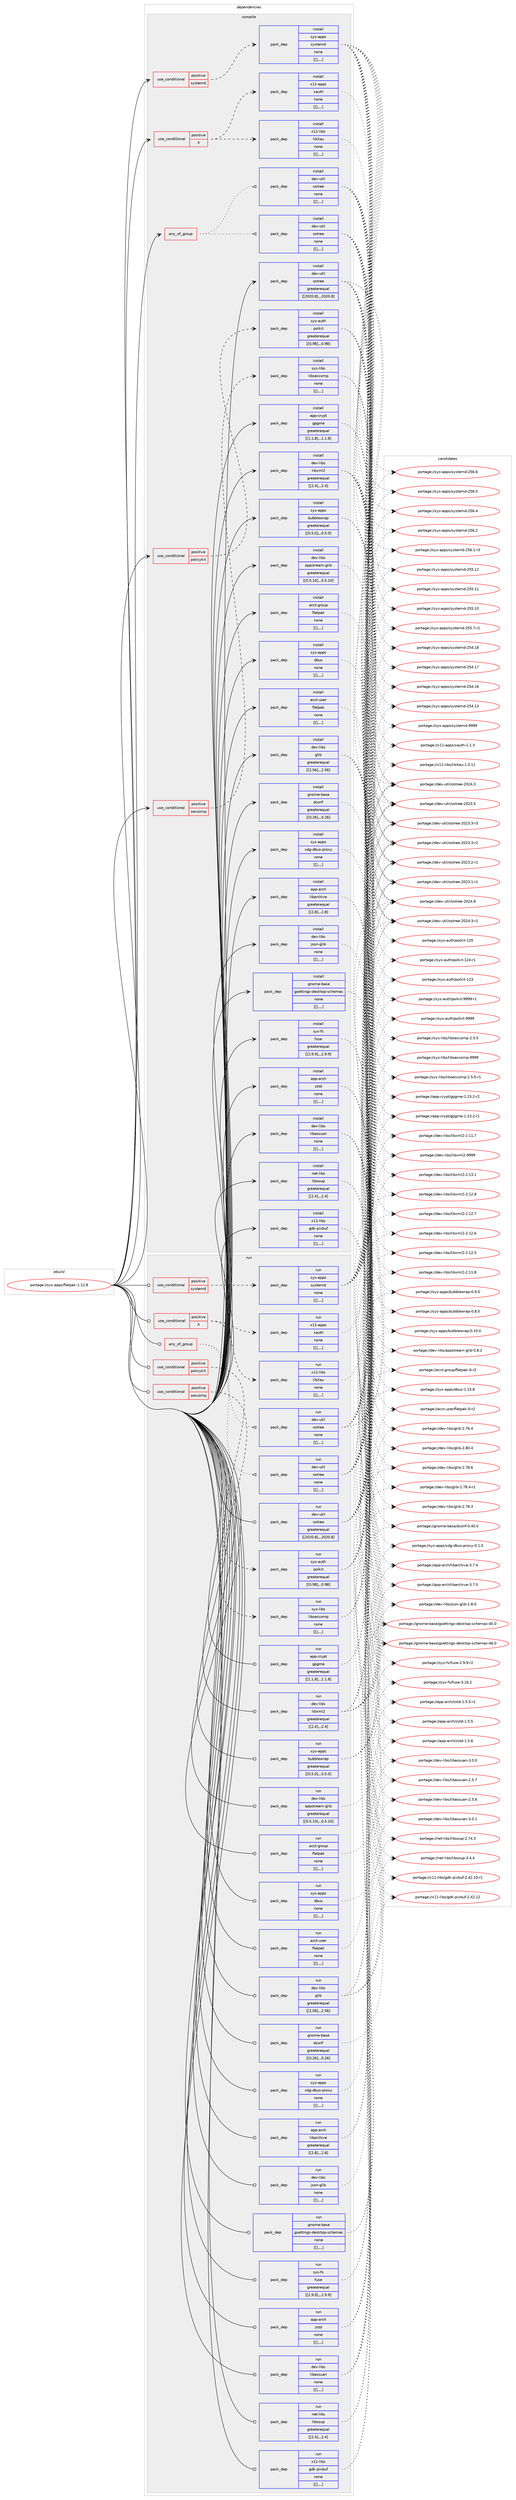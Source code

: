 digraph prolog {

# *************
# Graph options
# *************

newrank=true;
concentrate=true;
compound=true;
graph [rankdir=LR,fontname=Helvetica,fontsize=10,ranksep=1.5];#, ranksep=2.5, nodesep=0.2];
edge  [arrowhead=vee];
node  [fontname=Helvetica,fontsize=10];

# **********
# The ebuild
# **********

subgraph cluster_leftcol {
color=gray;
label=<<i>ebuild</i>>;
id [label="portage://sys-apps/flatpak-1.12.8", color=red, width=4, href="../sys-apps/flatpak-1.12.8.svg"];
}

# ****************
# The dependencies
# ****************

subgraph cluster_midcol {
color=gray;
label=<<i>dependencies</i>>;
subgraph cluster_compile {
fillcolor="#eeeeee";
style=filled;
label=<<i>compile</i>>;
subgraph any2737 {
dependency429716 [label=<<TABLE BORDER="0" CELLBORDER="1" CELLSPACING="0" CELLPADDING="4"><TR><TD CELLPADDING="10">any_of_group</TD></TR></TABLE>>, shape=none, color=red];subgraph pack312150 {
dependency429717 [label=<<TABLE BORDER="0" CELLBORDER="1" CELLSPACING="0" CELLPADDING="4" WIDTH="220"><TR><TD ROWSPAN="6" CELLPADDING="30">pack_dep</TD></TR><TR><TD WIDTH="110">install</TD></TR><TR><TD>dev-util</TD></TR><TR><TD>ostree</TD></TR><TR><TD>none</TD></TR><TR><TD>[[],,,,]</TD></TR></TABLE>>, shape=none, color=blue];
}
dependency429716:e -> dependency429717:w [weight=20,style="dotted",arrowhead="oinv"];
subgraph pack312151 {
dependency429718 [label=<<TABLE BORDER="0" CELLBORDER="1" CELLSPACING="0" CELLPADDING="4" WIDTH="220"><TR><TD ROWSPAN="6" CELLPADDING="30">pack_dep</TD></TR><TR><TD WIDTH="110">install</TD></TR><TR><TD>dev-util</TD></TR><TR><TD>ostree</TD></TR><TR><TD>none</TD></TR><TR><TD>[[],,,,]</TD></TR></TABLE>>, shape=none, color=blue];
}
dependency429716:e -> dependency429718:w [weight=20,style="dotted",arrowhead="oinv"];
}
id:e -> dependency429716:w [weight=20,style="solid",arrowhead="vee"];
subgraph cond114630 {
dependency429719 [label=<<TABLE BORDER="0" CELLBORDER="1" CELLSPACING="0" CELLPADDING="4"><TR><TD ROWSPAN="3" CELLPADDING="10">use_conditional</TD></TR><TR><TD>positive</TD></TR><TR><TD>X</TD></TR></TABLE>>, shape=none, color=red];
subgraph pack312152 {
dependency429720 [label=<<TABLE BORDER="0" CELLBORDER="1" CELLSPACING="0" CELLPADDING="4" WIDTH="220"><TR><TD ROWSPAN="6" CELLPADDING="30">pack_dep</TD></TR><TR><TD WIDTH="110">install</TD></TR><TR><TD>x11-apps</TD></TR><TR><TD>xauth</TD></TR><TR><TD>none</TD></TR><TR><TD>[[],,,,]</TD></TR></TABLE>>, shape=none, color=blue];
}
dependency429719:e -> dependency429720:w [weight=20,style="dashed",arrowhead="vee"];
subgraph pack312153 {
dependency429721 [label=<<TABLE BORDER="0" CELLBORDER="1" CELLSPACING="0" CELLPADDING="4" WIDTH="220"><TR><TD ROWSPAN="6" CELLPADDING="30">pack_dep</TD></TR><TR><TD WIDTH="110">install</TD></TR><TR><TD>x11-libs</TD></TR><TR><TD>libXau</TD></TR><TR><TD>none</TD></TR><TR><TD>[[],,,,]</TD></TR></TABLE>>, shape=none, color=blue];
}
dependency429719:e -> dependency429721:w [weight=20,style="dashed",arrowhead="vee"];
}
id:e -> dependency429719:w [weight=20,style="solid",arrowhead="vee"];
subgraph cond114631 {
dependency429722 [label=<<TABLE BORDER="0" CELLBORDER="1" CELLSPACING="0" CELLPADDING="4"><TR><TD ROWSPAN="3" CELLPADDING="10">use_conditional</TD></TR><TR><TD>positive</TD></TR><TR><TD>policykit</TD></TR></TABLE>>, shape=none, color=red];
subgraph pack312154 {
dependency429723 [label=<<TABLE BORDER="0" CELLBORDER="1" CELLSPACING="0" CELLPADDING="4" WIDTH="220"><TR><TD ROWSPAN="6" CELLPADDING="30">pack_dep</TD></TR><TR><TD WIDTH="110">install</TD></TR><TR><TD>sys-auth</TD></TR><TR><TD>polkit</TD></TR><TR><TD>greaterequal</TD></TR><TR><TD>[[0,98],,,0.98]</TD></TR></TABLE>>, shape=none, color=blue];
}
dependency429722:e -> dependency429723:w [weight=20,style="dashed",arrowhead="vee"];
}
id:e -> dependency429722:w [weight=20,style="solid",arrowhead="vee"];
subgraph cond114632 {
dependency429724 [label=<<TABLE BORDER="0" CELLBORDER="1" CELLSPACING="0" CELLPADDING="4"><TR><TD ROWSPAN="3" CELLPADDING="10">use_conditional</TD></TR><TR><TD>positive</TD></TR><TR><TD>seccomp</TD></TR></TABLE>>, shape=none, color=red];
subgraph pack312155 {
dependency429725 [label=<<TABLE BORDER="0" CELLBORDER="1" CELLSPACING="0" CELLPADDING="4" WIDTH="220"><TR><TD ROWSPAN="6" CELLPADDING="30">pack_dep</TD></TR><TR><TD WIDTH="110">install</TD></TR><TR><TD>sys-libs</TD></TR><TR><TD>libseccomp</TD></TR><TR><TD>none</TD></TR><TR><TD>[[],,,,]</TD></TR></TABLE>>, shape=none, color=blue];
}
dependency429724:e -> dependency429725:w [weight=20,style="dashed",arrowhead="vee"];
}
id:e -> dependency429724:w [weight=20,style="solid",arrowhead="vee"];
subgraph cond114633 {
dependency429726 [label=<<TABLE BORDER="0" CELLBORDER="1" CELLSPACING="0" CELLPADDING="4"><TR><TD ROWSPAN="3" CELLPADDING="10">use_conditional</TD></TR><TR><TD>positive</TD></TR><TR><TD>systemd</TD></TR></TABLE>>, shape=none, color=red];
subgraph pack312156 {
dependency429727 [label=<<TABLE BORDER="0" CELLBORDER="1" CELLSPACING="0" CELLPADDING="4" WIDTH="220"><TR><TD ROWSPAN="6" CELLPADDING="30">pack_dep</TD></TR><TR><TD WIDTH="110">install</TD></TR><TR><TD>sys-apps</TD></TR><TR><TD>systemd</TD></TR><TR><TD>none</TD></TR><TR><TD>[[],,,,]</TD></TR></TABLE>>, shape=none, color=blue];
}
dependency429726:e -> dependency429727:w [weight=20,style="dashed",arrowhead="vee"];
}
id:e -> dependency429726:w [weight=20,style="solid",arrowhead="vee"];
subgraph pack312157 {
dependency429728 [label=<<TABLE BORDER="0" CELLBORDER="1" CELLSPACING="0" CELLPADDING="4" WIDTH="220"><TR><TD ROWSPAN="6" CELLPADDING="30">pack_dep</TD></TR><TR><TD WIDTH="110">install</TD></TR><TR><TD>acct-group</TD></TR><TR><TD>flatpak</TD></TR><TR><TD>none</TD></TR><TR><TD>[[],,,,]</TD></TR></TABLE>>, shape=none, color=blue];
}
id:e -> dependency429728:w [weight=20,style="solid",arrowhead="vee"];
subgraph pack312158 {
dependency429729 [label=<<TABLE BORDER="0" CELLBORDER="1" CELLSPACING="0" CELLPADDING="4" WIDTH="220"><TR><TD ROWSPAN="6" CELLPADDING="30">pack_dep</TD></TR><TR><TD WIDTH="110">install</TD></TR><TR><TD>acct-user</TD></TR><TR><TD>flatpak</TD></TR><TR><TD>none</TD></TR><TR><TD>[[],,,,]</TD></TR></TABLE>>, shape=none, color=blue];
}
id:e -> dependency429729:w [weight=20,style="solid",arrowhead="vee"];
subgraph pack312159 {
dependency429730 [label=<<TABLE BORDER="0" CELLBORDER="1" CELLSPACING="0" CELLPADDING="4" WIDTH="220"><TR><TD ROWSPAN="6" CELLPADDING="30">pack_dep</TD></TR><TR><TD WIDTH="110">install</TD></TR><TR><TD>app-arch</TD></TR><TR><TD>libarchive</TD></TR><TR><TD>greaterequal</TD></TR><TR><TD>[[2,8],,,2.8]</TD></TR></TABLE>>, shape=none, color=blue];
}
id:e -> dependency429730:w [weight=20,style="solid",arrowhead="vee"];
subgraph pack312160 {
dependency429731 [label=<<TABLE BORDER="0" CELLBORDER="1" CELLSPACING="0" CELLPADDING="4" WIDTH="220"><TR><TD ROWSPAN="6" CELLPADDING="30">pack_dep</TD></TR><TR><TD WIDTH="110">install</TD></TR><TR><TD>app-arch</TD></TR><TR><TD>zstd</TD></TR><TR><TD>none</TD></TR><TR><TD>[[],,,,]</TD></TR></TABLE>>, shape=none, color=blue];
}
id:e -> dependency429731:w [weight=20,style="solid",arrowhead="vee"];
subgraph pack312161 {
dependency429732 [label=<<TABLE BORDER="0" CELLBORDER="1" CELLSPACING="0" CELLPADDING="4" WIDTH="220"><TR><TD ROWSPAN="6" CELLPADDING="30">pack_dep</TD></TR><TR><TD WIDTH="110">install</TD></TR><TR><TD>app-crypt</TD></TR><TR><TD>gpgme</TD></TR><TR><TD>greaterequal</TD></TR><TR><TD>[[1,1,8],,,1.1.8]</TD></TR></TABLE>>, shape=none, color=blue];
}
id:e -> dependency429732:w [weight=20,style="solid",arrowhead="vee"];
subgraph pack312162 {
dependency429733 [label=<<TABLE BORDER="0" CELLBORDER="1" CELLSPACING="0" CELLPADDING="4" WIDTH="220"><TR><TD ROWSPAN="6" CELLPADDING="30">pack_dep</TD></TR><TR><TD WIDTH="110">install</TD></TR><TR><TD>dev-libs</TD></TR><TR><TD>appstream-glib</TD></TR><TR><TD>greaterequal</TD></TR><TR><TD>[[0,5,10],,,0.5.10]</TD></TR></TABLE>>, shape=none, color=blue];
}
id:e -> dependency429733:w [weight=20,style="solid",arrowhead="vee"];
subgraph pack312163 {
dependency429734 [label=<<TABLE BORDER="0" CELLBORDER="1" CELLSPACING="0" CELLPADDING="4" WIDTH="220"><TR><TD ROWSPAN="6" CELLPADDING="30">pack_dep</TD></TR><TR><TD WIDTH="110">install</TD></TR><TR><TD>dev-libs</TD></TR><TR><TD>glib</TD></TR><TR><TD>greaterequal</TD></TR><TR><TD>[[2,56],,,2.56]</TD></TR></TABLE>>, shape=none, color=blue];
}
id:e -> dependency429734:w [weight=20,style="solid",arrowhead="vee"];
subgraph pack312164 {
dependency429735 [label=<<TABLE BORDER="0" CELLBORDER="1" CELLSPACING="0" CELLPADDING="4" WIDTH="220"><TR><TD ROWSPAN="6" CELLPADDING="30">pack_dep</TD></TR><TR><TD WIDTH="110">install</TD></TR><TR><TD>dev-libs</TD></TR><TR><TD>json-glib</TD></TR><TR><TD>none</TD></TR><TR><TD>[[],,,,]</TD></TR></TABLE>>, shape=none, color=blue];
}
id:e -> dependency429735:w [weight=20,style="solid",arrowhead="vee"];
subgraph pack312165 {
dependency429736 [label=<<TABLE BORDER="0" CELLBORDER="1" CELLSPACING="0" CELLPADDING="4" WIDTH="220"><TR><TD ROWSPAN="6" CELLPADDING="30">pack_dep</TD></TR><TR><TD WIDTH="110">install</TD></TR><TR><TD>dev-libs</TD></TR><TR><TD>libassuan</TD></TR><TR><TD>none</TD></TR><TR><TD>[[],,,,]</TD></TR></TABLE>>, shape=none, color=blue];
}
id:e -> dependency429736:w [weight=20,style="solid",arrowhead="vee"];
subgraph pack312166 {
dependency429737 [label=<<TABLE BORDER="0" CELLBORDER="1" CELLSPACING="0" CELLPADDING="4" WIDTH="220"><TR><TD ROWSPAN="6" CELLPADDING="30">pack_dep</TD></TR><TR><TD WIDTH="110">install</TD></TR><TR><TD>dev-libs</TD></TR><TR><TD>libxml2</TD></TR><TR><TD>greaterequal</TD></TR><TR><TD>[[2,4],,,2.4]</TD></TR></TABLE>>, shape=none, color=blue];
}
id:e -> dependency429737:w [weight=20,style="solid",arrowhead="vee"];
subgraph pack312167 {
dependency429738 [label=<<TABLE BORDER="0" CELLBORDER="1" CELLSPACING="0" CELLPADDING="4" WIDTH="220"><TR><TD ROWSPAN="6" CELLPADDING="30">pack_dep</TD></TR><TR><TD WIDTH="110">install</TD></TR><TR><TD>dev-util</TD></TR><TR><TD>ostree</TD></TR><TR><TD>greaterequal</TD></TR><TR><TD>[[2020,8],,,2020.8]</TD></TR></TABLE>>, shape=none, color=blue];
}
id:e -> dependency429738:w [weight=20,style="solid",arrowhead="vee"];
subgraph pack312168 {
dependency429739 [label=<<TABLE BORDER="0" CELLBORDER="1" CELLSPACING="0" CELLPADDING="4" WIDTH="220"><TR><TD ROWSPAN="6" CELLPADDING="30">pack_dep</TD></TR><TR><TD WIDTH="110">install</TD></TR><TR><TD>gnome-base</TD></TR><TR><TD>dconf</TD></TR><TR><TD>greaterequal</TD></TR><TR><TD>[[0,26],,,0.26]</TD></TR></TABLE>>, shape=none, color=blue];
}
id:e -> dependency429739:w [weight=20,style="solid",arrowhead="vee"];
subgraph pack312169 {
dependency429740 [label=<<TABLE BORDER="0" CELLBORDER="1" CELLSPACING="0" CELLPADDING="4" WIDTH="220"><TR><TD ROWSPAN="6" CELLPADDING="30">pack_dep</TD></TR><TR><TD WIDTH="110">install</TD></TR><TR><TD>gnome-base</TD></TR><TR><TD>gsettings-desktop-schemas</TD></TR><TR><TD>none</TD></TR><TR><TD>[[],,,,]</TD></TR></TABLE>>, shape=none, color=blue];
}
id:e -> dependency429740:w [weight=20,style="solid",arrowhead="vee"];
subgraph pack312170 {
dependency429741 [label=<<TABLE BORDER="0" CELLBORDER="1" CELLSPACING="0" CELLPADDING="4" WIDTH="220"><TR><TD ROWSPAN="6" CELLPADDING="30">pack_dep</TD></TR><TR><TD WIDTH="110">install</TD></TR><TR><TD>net-libs</TD></TR><TR><TD>libsoup</TD></TR><TR><TD>greaterequal</TD></TR><TR><TD>[[2,4],,,2.4]</TD></TR></TABLE>>, shape=none, color=blue];
}
id:e -> dependency429741:w [weight=20,style="solid",arrowhead="vee"];
subgraph pack312171 {
dependency429742 [label=<<TABLE BORDER="0" CELLBORDER="1" CELLSPACING="0" CELLPADDING="4" WIDTH="220"><TR><TD ROWSPAN="6" CELLPADDING="30">pack_dep</TD></TR><TR><TD WIDTH="110">install</TD></TR><TR><TD>sys-apps</TD></TR><TR><TD>bubblewrap</TD></TR><TR><TD>greaterequal</TD></TR><TR><TD>[[0,5,0],,,0.5.0]</TD></TR></TABLE>>, shape=none, color=blue];
}
id:e -> dependency429742:w [weight=20,style="solid",arrowhead="vee"];
subgraph pack312172 {
dependency429743 [label=<<TABLE BORDER="0" CELLBORDER="1" CELLSPACING="0" CELLPADDING="4" WIDTH="220"><TR><TD ROWSPAN="6" CELLPADDING="30">pack_dep</TD></TR><TR><TD WIDTH="110">install</TD></TR><TR><TD>sys-apps</TD></TR><TR><TD>dbus</TD></TR><TR><TD>none</TD></TR><TR><TD>[[],,,,]</TD></TR></TABLE>>, shape=none, color=blue];
}
id:e -> dependency429743:w [weight=20,style="solid",arrowhead="vee"];
subgraph pack312173 {
dependency429744 [label=<<TABLE BORDER="0" CELLBORDER="1" CELLSPACING="0" CELLPADDING="4" WIDTH="220"><TR><TD ROWSPAN="6" CELLPADDING="30">pack_dep</TD></TR><TR><TD WIDTH="110">install</TD></TR><TR><TD>sys-apps</TD></TR><TR><TD>xdg-dbus-proxy</TD></TR><TR><TD>none</TD></TR><TR><TD>[[],,,,]</TD></TR></TABLE>>, shape=none, color=blue];
}
id:e -> dependency429744:w [weight=20,style="solid",arrowhead="vee"];
subgraph pack312174 {
dependency429745 [label=<<TABLE BORDER="0" CELLBORDER="1" CELLSPACING="0" CELLPADDING="4" WIDTH="220"><TR><TD ROWSPAN="6" CELLPADDING="30">pack_dep</TD></TR><TR><TD WIDTH="110">install</TD></TR><TR><TD>sys-fs</TD></TR><TR><TD>fuse</TD></TR><TR><TD>greaterequal</TD></TR><TR><TD>[[2,9,9],,,2.9.9]</TD></TR></TABLE>>, shape=none, color=blue];
}
id:e -> dependency429745:w [weight=20,style="solid",arrowhead="vee"];
subgraph pack312175 {
dependency429746 [label=<<TABLE BORDER="0" CELLBORDER="1" CELLSPACING="0" CELLPADDING="4" WIDTH="220"><TR><TD ROWSPAN="6" CELLPADDING="30">pack_dep</TD></TR><TR><TD WIDTH="110">install</TD></TR><TR><TD>x11-libs</TD></TR><TR><TD>gdk-pixbuf</TD></TR><TR><TD>none</TD></TR><TR><TD>[[],,,,]</TD></TR></TABLE>>, shape=none, color=blue];
}
id:e -> dependency429746:w [weight=20,style="solid",arrowhead="vee"];
}
subgraph cluster_compileandrun {
fillcolor="#eeeeee";
style=filled;
label=<<i>compile and run</i>>;
}
subgraph cluster_run {
fillcolor="#eeeeee";
style=filled;
label=<<i>run</i>>;
subgraph any2738 {
dependency429747 [label=<<TABLE BORDER="0" CELLBORDER="1" CELLSPACING="0" CELLPADDING="4"><TR><TD CELLPADDING="10">any_of_group</TD></TR></TABLE>>, shape=none, color=red];subgraph pack312176 {
dependency429748 [label=<<TABLE BORDER="0" CELLBORDER="1" CELLSPACING="0" CELLPADDING="4" WIDTH="220"><TR><TD ROWSPAN="6" CELLPADDING="30">pack_dep</TD></TR><TR><TD WIDTH="110">run</TD></TR><TR><TD>dev-util</TD></TR><TR><TD>ostree</TD></TR><TR><TD>none</TD></TR><TR><TD>[[],,,,]</TD></TR></TABLE>>, shape=none, color=blue];
}
dependency429747:e -> dependency429748:w [weight=20,style="dotted",arrowhead="oinv"];
subgraph pack312177 {
dependency429749 [label=<<TABLE BORDER="0" CELLBORDER="1" CELLSPACING="0" CELLPADDING="4" WIDTH="220"><TR><TD ROWSPAN="6" CELLPADDING="30">pack_dep</TD></TR><TR><TD WIDTH="110">run</TD></TR><TR><TD>dev-util</TD></TR><TR><TD>ostree</TD></TR><TR><TD>none</TD></TR><TR><TD>[[],,,,]</TD></TR></TABLE>>, shape=none, color=blue];
}
dependency429747:e -> dependency429749:w [weight=20,style="dotted",arrowhead="oinv"];
}
id:e -> dependency429747:w [weight=20,style="solid",arrowhead="odot"];
subgraph cond114634 {
dependency429750 [label=<<TABLE BORDER="0" CELLBORDER="1" CELLSPACING="0" CELLPADDING="4"><TR><TD ROWSPAN="3" CELLPADDING="10">use_conditional</TD></TR><TR><TD>positive</TD></TR><TR><TD>X</TD></TR></TABLE>>, shape=none, color=red];
subgraph pack312178 {
dependency429751 [label=<<TABLE BORDER="0" CELLBORDER="1" CELLSPACING="0" CELLPADDING="4" WIDTH="220"><TR><TD ROWSPAN="6" CELLPADDING="30">pack_dep</TD></TR><TR><TD WIDTH="110">run</TD></TR><TR><TD>x11-apps</TD></TR><TR><TD>xauth</TD></TR><TR><TD>none</TD></TR><TR><TD>[[],,,,]</TD></TR></TABLE>>, shape=none, color=blue];
}
dependency429750:e -> dependency429751:w [weight=20,style="dashed",arrowhead="vee"];
subgraph pack312179 {
dependency429752 [label=<<TABLE BORDER="0" CELLBORDER="1" CELLSPACING="0" CELLPADDING="4" WIDTH="220"><TR><TD ROWSPAN="6" CELLPADDING="30">pack_dep</TD></TR><TR><TD WIDTH="110">run</TD></TR><TR><TD>x11-libs</TD></TR><TR><TD>libXau</TD></TR><TR><TD>none</TD></TR><TR><TD>[[],,,,]</TD></TR></TABLE>>, shape=none, color=blue];
}
dependency429750:e -> dependency429752:w [weight=20,style="dashed",arrowhead="vee"];
}
id:e -> dependency429750:w [weight=20,style="solid",arrowhead="odot"];
subgraph cond114635 {
dependency429753 [label=<<TABLE BORDER="0" CELLBORDER="1" CELLSPACING="0" CELLPADDING="4"><TR><TD ROWSPAN="3" CELLPADDING="10">use_conditional</TD></TR><TR><TD>positive</TD></TR><TR><TD>policykit</TD></TR></TABLE>>, shape=none, color=red];
subgraph pack312180 {
dependency429754 [label=<<TABLE BORDER="0" CELLBORDER="1" CELLSPACING="0" CELLPADDING="4" WIDTH="220"><TR><TD ROWSPAN="6" CELLPADDING="30">pack_dep</TD></TR><TR><TD WIDTH="110">run</TD></TR><TR><TD>sys-auth</TD></TR><TR><TD>polkit</TD></TR><TR><TD>greaterequal</TD></TR><TR><TD>[[0,98],,,0.98]</TD></TR></TABLE>>, shape=none, color=blue];
}
dependency429753:e -> dependency429754:w [weight=20,style="dashed",arrowhead="vee"];
}
id:e -> dependency429753:w [weight=20,style="solid",arrowhead="odot"];
subgraph cond114636 {
dependency429755 [label=<<TABLE BORDER="0" CELLBORDER="1" CELLSPACING="0" CELLPADDING="4"><TR><TD ROWSPAN="3" CELLPADDING="10">use_conditional</TD></TR><TR><TD>positive</TD></TR><TR><TD>seccomp</TD></TR></TABLE>>, shape=none, color=red];
subgraph pack312181 {
dependency429756 [label=<<TABLE BORDER="0" CELLBORDER="1" CELLSPACING="0" CELLPADDING="4" WIDTH="220"><TR><TD ROWSPAN="6" CELLPADDING="30">pack_dep</TD></TR><TR><TD WIDTH="110">run</TD></TR><TR><TD>sys-libs</TD></TR><TR><TD>libseccomp</TD></TR><TR><TD>none</TD></TR><TR><TD>[[],,,,]</TD></TR></TABLE>>, shape=none, color=blue];
}
dependency429755:e -> dependency429756:w [weight=20,style="dashed",arrowhead="vee"];
}
id:e -> dependency429755:w [weight=20,style="solid",arrowhead="odot"];
subgraph cond114637 {
dependency429757 [label=<<TABLE BORDER="0" CELLBORDER="1" CELLSPACING="0" CELLPADDING="4"><TR><TD ROWSPAN="3" CELLPADDING="10">use_conditional</TD></TR><TR><TD>positive</TD></TR><TR><TD>systemd</TD></TR></TABLE>>, shape=none, color=red];
subgraph pack312182 {
dependency429758 [label=<<TABLE BORDER="0" CELLBORDER="1" CELLSPACING="0" CELLPADDING="4" WIDTH="220"><TR><TD ROWSPAN="6" CELLPADDING="30">pack_dep</TD></TR><TR><TD WIDTH="110">run</TD></TR><TR><TD>sys-apps</TD></TR><TR><TD>systemd</TD></TR><TR><TD>none</TD></TR><TR><TD>[[],,,,]</TD></TR></TABLE>>, shape=none, color=blue];
}
dependency429757:e -> dependency429758:w [weight=20,style="dashed",arrowhead="vee"];
}
id:e -> dependency429757:w [weight=20,style="solid",arrowhead="odot"];
subgraph pack312183 {
dependency429759 [label=<<TABLE BORDER="0" CELLBORDER="1" CELLSPACING="0" CELLPADDING="4" WIDTH="220"><TR><TD ROWSPAN="6" CELLPADDING="30">pack_dep</TD></TR><TR><TD WIDTH="110">run</TD></TR><TR><TD>acct-group</TD></TR><TR><TD>flatpak</TD></TR><TR><TD>none</TD></TR><TR><TD>[[],,,,]</TD></TR></TABLE>>, shape=none, color=blue];
}
id:e -> dependency429759:w [weight=20,style="solid",arrowhead="odot"];
subgraph pack312184 {
dependency429760 [label=<<TABLE BORDER="0" CELLBORDER="1" CELLSPACING="0" CELLPADDING="4" WIDTH="220"><TR><TD ROWSPAN="6" CELLPADDING="30">pack_dep</TD></TR><TR><TD WIDTH="110">run</TD></TR><TR><TD>acct-user</TD></TR><TR><TD>flatpak</TD></TR><TR><TD>none</TD></TR><TR><TD>[[],,,,]</TD></TR></TABLE>>, shape=none, color=blue];
}
id:e -> dependency429760:w [weight=20,style="solid",arrowhead="odot"];
subgraph pack312185 {
dependency429761 [label=<<TABLE BORDER="0" CELLBORDER="1" CELLSPACING="0" CELLPADDING="4" WIDTH="220"><TR><TD ROWSPAN="6" CELLPADDING="30">pack_dep</TD></TR><TR><TD WIDTH="110">run</TD></TR><TR><TD>app-arch</TD></TR><TR><TD>libarchive</TD></TR><TR><TD>greaterequal</TD></TR><TR><TD>[[2,8],,,2.8]</TD></TR></TABLE>>, shape=none, color=blue];
}
id:e -> dependency429761:w [weight=20,style="solid",arrowhead="odot"];
subgraph pack312186 {
dependency429762 [label=<<TABLE BORDER="0" CELLBORDER="1" CELLSPACING="0" CELLPADDING="4" WIDTH="220"><TR><TD ROWSPAN="6" CELLPADDING="30">pack_dep</TD></TR><TR><TD WIDTH="110">run</TD></TR><TR><TD>app-arch</TD></TR><TR><TD>zstd</TD></TR><TR><TD>none</TD></TR><TR><TD>[[],,,,]</TD></TR></TABLE>>, shape=none, color=blue];
}
id:e -> dependency429762:w [weight=20,style="solid",arrowhead="odot"];
subgraph pack312187 {
dependency429763 [label=<<TABLE BORDER="0" CELLBORDER="1" CELLSPACING="0" CELLPADDING="4" WIDTH="220"><TR><TD ROWSPAN="6" CELLPADDING="30">pack_dep</TD></TR><TR><TD WIDTH="110">run</TD></TR><TR><TD>app-crypt</TD></TR><TR><TD>gpgme</TD></TR><TR><TD>greaterequal</TD></TR><TR><TD>[[1,1,8],,,1.1.8]</TD></TR></TABLE>>, shape=none, color=blue];
}
id:e -> dependency429763:w [weight=20,style="solid",arrowhead="odot"];
subgraph pack312188 {
dependency429764 [label=<<TABLE BORDER="0" CELLBORDER="1" CELLSPACING="0" CELLPADDING="4" WIDTH="220"><TR><TD ROWSPAN="6" CELLPADDING="30">pack_dep</TD></TR><TR><TD WIDTH="110">run</TD></TR><TR><TD>dev-libs</TD></TR><TR><TD>appstream-glib</TD></TR><TR><TD>greaterequal</TD></TR><TR><TD>[[0,5,10],,,0.5.10]</TD></TR></TABLE>>, shape=none, color=blue];
}
id:e -> dependency429764:w [weight=20,style="solid",arrowhead="odot"];
subgraph pack312189 {
dependency429765 [label=<<TABLE BORDER="0" CELLBORDER="1" CELLSPACING="0" CELLPADDING="4" WIDTH="220"><TR><TD ROWSPAN="6" CELLPADDING="30">pack_dep</TD></TR><TR><TD WIDTH="110">run</TD></TR><TR><TD>dev-libs</TD></TR><TR><TD>glib</TD></TR><TR><TD>greaterequal</TD></TR><TR><TD>[[2,56],,,2.56]</TD></TR></TABLE>>, shape=none, color=blue];
}
id:e -> dependency429765:w [weight=20,style="solid",arrowhead="odot"];
subgraph pack312190 {
dependency429766 [label=<<TABLE BORDER="0" CELLBORDER="1" CELLSPACING="0" CELLPADDING="4" WIDTH="220"><TR><TD ROWSPAN="6" CELLPADDING="30">pack_dep</TD></TR><TR><TD WIDTH="110">run</TD></TR><TR><TD>dev-libs</TD></TR><TR><TD>json-glib</TD></TR><TR><TD>none</TD></TR><TR><TD>[[],,,,]</TD></TR></TABLE>>, shape=none, color=blue];
}
id:e -> dependency429766:w [weight=20,style="solid",arrowhead="odot"];
subgraph pack312191 {
dependency429767 [label=<<TABLE BORDER="0" CELLBORDER="1" CELLSPACING="0" CELLPADDING="4" WIDTH="220"><TR><TD ROWSPAN="6" CELLPADDING="30">pack_dep</TD></TR><TR><TD WIDTH="110">run</TD></TR><TR><TD>dev-libs</TD></TR><TR><TD>libassuan</TD></TR><TR><TD>none</TD></TR><TR><TD>[[],,,,]</TD></TR></TABLE>>, shape=none, color=blue];
}
id:e -> dependency429767:w [weight=20,style="solid",arrowhead="odot"];
subgraph pack312192 {
dependency429768 [label=<<TABLE BORDER="0" CELLBORDER="1" CELLSPACING="0" CELLPADDING="4" WIDTH="220"><TR><TD ROWSPAN="6" CELLPADDING="30">pack_dep</TD></TR><TR><TD WIDTH="110">run</TD></TR><TR><TD>dev-libs</TD></TR><TR><TD>libxml2</TD></TR><TR><TD>greaterequal</TD></TR><TR><TD>[[2,4],,,2.4]</TD></TR></TABLE>>, shape=none, color=blue];
}
id:e -> dependency429768:w [weight=20,style="solid",arrowhead="odot"];
subgraph pack312193 {
dependency429769 [label=<<TABLE BORDER="0" CELLBORDER="1" CELLSPACING="0" CELLPADDING="4" WIDTH="220"><TR><TD ROWSPAN="6" CELLPADDING="30">pack_dep</TD></TR><TR><TD WIDTH="110">run</TD></TR><TR><TD>dev-util</TD></TR><TR><TD>ostree</TD></TR><TR><TD>greaterequal</TD></TR><TR><TD>[[2020,8],,,2020.8]</TD></TR></TABLE>>, shape=none, color=blue];
}
id:e -> dependency429769:w [weight=20,style="solid",arrowhead="odot"];
subgraph pack312194 {
dependency429770 [label=<<TABLE BORDER="0" CELLBORDER="1" CELLSPACING="0" CELLPADDING="4" WIDTH="220"><TR><TD ROWSPAN="6" CELLPADDING="30">pack_dep</TD></TR><TR><TD WIDTH="110">run</TD></TR><TR><TD>gnome-base</TD></TR><TR><TD>dconf</TD></TR><TR><TD>greaterequal</TD></TR><TR><TD>[[0,26],,,0.26]</TD></TR></TABLE>>, shape=none, color=blue];
}
id:e -> dependency429770:w [weight=20,style="solid",arrowhead="odot"];
subgraph pack312195 {
dependency429771 [label=<<TABLE BORDER="0" CELLBORDER="1" CELLSPACING="0" CELLPADDING="4" WIDTH="220"><TR><TD ROWSPAN="6" CELLPADDING="30">pack_dep</TD></TR><TR><TD WIDTH="110">run</TD></TR><TR><TD>gnome-base</TD></TR><TR><TD>gsettings-desktop-schemas</TD></TR><TR><TD>none</TD></TR><TR><TD>[[],,,,]</TD></TR></TABLE>>, shape=none, color=blue];
}
id:e -> dependency429771:w [weight=20,style="solid",arrowhead="odot"];
subgraph pack312196 {
dependency429772 [label=<<TABLE BORDER="0" CELLBORDER="1" CELLSPACING="0" CELLPADDING="4" WIDTH="220"><TR><TD ROWSPAN="6" CELLPADDING="30">pack_dep</TD></TR><TR><TD WIDTH="110">run</TD></TR><TR><TD>net-libs</TD></TR><TR><TD>libsoup</TD></TR><TR><TD>greaterequal</TD></TR><TR><TD>[[2,4],,,2.4]</TD></TR></TABLE>>, shape=none, color=blue];
}
id:e -> dependency429772:w [weight=20,style="solid",arrowhead="odot"];
subgraph pack312197 {
dependency429773 [label=<<TABLE BORDER="0" CELLBORDER="1" CELLSPACING="0" CELLPADDING="4" WIDTH="220"><TR><TD ROWSPAN="6" CELLPADDING="30">pack_dep</TD></TR><TR><TD WIDTH="110">run</TD></TR><TR><TD>sys-apps</TD></TR><TR><TD>bubblewrap</TD></TR><TR><TD>greaterequal</TD></TR><TR><TD>[[0,5,0],,,0.5.0]</TD></TR></TABLE>>, shape=none, color=blue];
}
id:e -> dependency429773:w [weight=20,style="solid",arrowhead="odot"];
subgraph pack312198 {
dependency429774 [label=<<TABLE BORDER="0" CELLBORDER="1" CELLSPACING="0" CELLPADDING="4" WIDTH="220"><TR><TD ROWSPAN="6" CELLPADDING="30">pack_dep</TD></TR><TR><TD WIDTH="110">run</TD></TR><TR><TD>sys-apps</TD></TR><TR><TD>dbus</TD></TR><TR><TD>none</TD></TR><TR><TD>[[],,,,]</TD></TR></TABLE>>, shape=none, color=blue];
}
id:e -> dependency429774:w [weight=20,style="solid",arrowhead="odot"];
subgraph pack312199 {
dependency429775 [label=<<TABLE BORDER="0" CELLBORDER="1" CELLSPACING="0" CELLPADDING="4" WIDTH="220"><TR><TD ROWSPAN="6" CELLPADDING="30">pack_dep</TD></TR><TR><TD WIDTH="110">run</TD></TR><TR><TD>sys-apps</TD></TR><TR><TD>xdg-dbus-proxy</TD></TR><TR><TD>none</TD></TR><TR><TD>[[],,,,]</TD></TR></TABLE>>, shape=none, color=blue];
}
id:e -> dependency429775:w [weight=20,style="solid",arrowhead="odot"];
subgraph pack312200 {
dependency429776 [label=<<TABLE BORDER="0" CELLBORDER="1" CELLSPACING="0" CELLPADDING="4" WIDTH="220"><TR><TD ROWSPAN="6" CELLPADDING="30">pack_dep</TD></TR><TR><TD WIDTH="110">run</TD></TR><TR><TD>sys-fs</TD></TR><TR><TD>fuse</TD></TR><TR><TD>greaterequal</TD></TR><TR><TD>[[2,9,9],,,2.9.9]</TD></TR></TABLE>>, shape=none, color=blue];
}
id:e -> dependency429776:w [weight=20,style="solid",arrowhead="odot"];
subgraph pack312201 {
dependency429777 [label=<<TABLE BORDER="0" CELLBORDER="1" CELLSPACING="0" CELLPADDING="4" WIDTH="220"><TR><TD ROWSPAN="6" CELLPADDING="30">pack_dep</TD></TR><TR><TD WIDTH="110">run</TD></TR><TR><TD>x11-libs</TD></TR><TR><TD>gdk-pixbuf</TD></TR><TR><TD>none</TD></TR><TR><TD>[[],,,,]</TD></TR></TABLE>>, shape=none, color=blue];
}
id:e -> dependency429777:w [weight=20,style="solid",arrowhead="odot"];
}
}

# **************
# The candidates
# **************

subgraph cluster_choices {
rank=same;
color=gray;
label=<<i>candidates</i>>;

subgraph choice312150 {
color=black;
nodesep=1;
choice100101118451171161051084711111511611410110145504850524656 [label="portage://dev-util/ostree-2024.8", color=red, width=4,href="../dev-util/ostree-2024.8.svg"];
choice1001011184511711610510847111115116114101101455048505246514511449 [label="portage://dev-util/ostree-2024.3-r1", color=red, width=4,href="../dev-util/ostree-2024.3-r1.svg"];
choice100101118451171161051084711111511611410110145504850524651 [label="portage://dev-util/ostree-2024.3", color=red, width=4,href="../dev-util/ostree-2024.3.svg"];
choice100101118451171161051084711111511611410110145504850514653 [label="portage://dev-util/ostree-2023.5", color=red, width=4,href="../dev-util/ostree-2023.5.svg"];
choice1001011184511711610510847111115116114101101455048505146514511451 [label="portage://dev-util/ostree-2023.3-r3", color=red, width=4,href="../dev-util/ostree-2023.3-r3.svg"];
choice1001011184511711610510847111115116114101101455048505146514511450 [label="portage://dev-util/ostree-2023.3-r2", color=red, width=4,href="../dev-util/ostree-2023.3-r2.svg"];
choice1001011184511711610510847111115116114101101455048505146504511449 [label="portage://dev-util/ostree-2023.2-r1", color=red, width=4,href="../dev-util/ostree-2023.2-r1.svg"];
choice1001011184511711610510847111115116114101101455048505146494511449 [label="portage://dev-util/ostree-2023.1-r1", color=red, width=4,href="../dev-util/ostree-2023.1-r1.svg"];
dependency429717:e -> choice100101118451171161051084711111511611410110145504850524656:w [style=dotted,weight="100"];
dependency429717:e -> choice1001011184511711610510847111115116114101101455048505246514511449:w [style=dotted,weight="100"];
dependency429717:e -> choice100101118451171161051084711111511611410110145504850524651:w [style=dotted,weight="100"];
dependency429717:e -> choice100101118451171161051084711111511611410110145504850514653:w [style=dotted,weight="100"];
dependency429717:e -> choice1001011184511711610510847111115116114101101455048505146514511451:w [style=dotted,weight="100"];
dependency429717:e -> choice1001011184511711610510847111115116114101101455048505146514511450:w [style=dotted,weight="100"];
dependency429717:e -> choice1001011184511711610510847111115116114101101455048505146504511449:w [style=dotted,weight="100"];
dependency429717:e -> choice1001011184511711610510847111115116114101101455048505146494511449:w [style=dotted,weight="100"];
}
subgraph choice312151 {
color=black;
nodesep=1;
choice100101118451171161051084711111511611410110145504850524656 [label="portage://dev-util/ostree-2024.8", color=red, width=4,href="../dev-util/ostree-2024.8.svg"];
choice1001011184511711610510847111115116114101101455048505246514511449 [label="portage://dev-util/ostree-2024.3-r1", color=red, width=4,href="../dev-util/ostree-2024.3-r1.svg"];
choice100101118451171161051084711111511611410110145504850524651 [label="portage://dev-util/ostree-2024.3", color=red, width=4,href="../dev-util/ostree-2024.3.svg"];
choice100101118451171161051084711111511611410110145504850514653 [label="portage://dev-util/ostree-2023.5", color=red, width=4,href="../dev-util/ostree-2023.5.svg"];
choice1001011184511711610510847111115116114101101455048505146514511451 [label="portage://dev-util/ostree-2023.3-r3", color=red, width=4,href="../dev-util/ostree-2023.3-r3.svg"];
choice1001011184511711610510847111115116114101101455048505146514511450 [label="portage://dev-util/ostree-2023.3-r2", color=red, width=4,href="../dev-util/ostree-2023.3-r2.svg"];
choice1001011184511711610510847111115116114101101455048505146504511449 [label="portage://dev-util/ostree-2023.2-r1", color=red, width=4,href="../dev-util/ostree-2023.2-r1.svg"];
choice1001011184511711610510847111115116114101101455048505146494511449 [label="portage://dev-util/ostree-2023.1-r1", color=red, width=4,href="../dev-util/ostree-2023.1-r1.svg"];
dependency429718:e -> choice100101118451171161051084711111511611410110145504850524656:w [style=dotted,weight="100"];
dependency429718:e -> choice1001011184511711610510847111115116114101101455048505246514511449:w [style=dotted,weight="100"];
dependency429718:e -> choice100101118451171161051084711111511611410110145504850524651:w [style=dotted,weight="100"];
dependency429718:e -> choice100101118451171161051084711111511611410110145504850514653:w [style=dotted,weight="100"];
dependency429718:e -> choice1001011184511711610510847111115116114101101455048505146514511451:w [style=dotted,weight="100"];
dependency429718:e -> choice1001011184511711610510847111115116114101101455048505146514511450:w [style=dotted,weight="100"];
dependency429718:e -> choice1001011184511711610510847111115116114101101455048505146504511449:w [style=dotted,weight="100"];
dependency429718:e -> choice1001011184511711610510847111115116114101101455048505146494511449:w [style=dotted,weight="100"];
}
subgraph choice312152 {
color=black;
nodesep=1;
choice120494945971121121154712097117116104454946494651 [label="portage://x11-apps/xauth-1.1.3", color=red, width=4,href="../x11-apps/xauth-1.1.3.svg"];
dependency429720:e -> choice120494945971121121154712097117116104454946494651:w [style=dotted,weight="100"];
}
subgraph choice312153 {
color=black;
nodesep=1;
choice120494945108105981154710810598889711745494648464949 [label="portage://x11-libs/libXau-1.0.11", color=red, width=4,href="../x11-libs/libXau-1.0.11.svg"];
dependency429721:e -> choice120494945108105981154710810598889711745494648464949:w [style=dotted,weight="100"];
}
subgraph choice312154 {
color=black;
nodesep=1;
choice11512111545971171161044711211110810710511645575757574511449 [label="portage://sys-auth/polkit-9999-r1", color=red, width=4,href="../sys-auth/polkit-9999-r1.svg"];
choice1151211154597117116104471121111081071051164557575757 [label="portage://sys-auth/polkit-9999", color=red, width=4,href="../sys-auth/polkit-9999.svg"];
choice11512111545971171161044711211110810710511645495053 [label="portage://sys-auth/polkit-125", color=red, width=4,href="../sys-auth/polkit-125.svg"];
choice115121115459711711610447112111108107105116454950524511449 [label="portage://sys-auth/polkit-124-r1", color=red, width=4,href="../sys-auth/polkit-124-r1.svg"];
choice11512111545971171161044711211110810710511645495051 [label="portage://sys-auth/polkit-123", color=red, width=4,href="../sys-auth/polkit-123.svg"];
dependency429723:e -> choice11512111545971171161044711211110810710511645575757574511449:w [style=dotted,weight="100"];
dependency429723:e -> choice1151211154597117116104471121111081071051164557575757:w [style=dotted,weight="100"];
dependency429723:e -> choice11512111545971171161044711211110810710511645495053:w [style=dotted,weight="100"];
dependency429723:e -> choice115121115459711711610447112111108107105116454950524511449:w [style=dotted,weight="100"];
dependency429723:e -> choice11512111545971171161044711211110810710511645495051:w [style=dotted,weight="100"];
}
subgraph choice312155 {
color=black;
nodesep=1;
choice1151211154510810598115471081059811510199991111091124557575757 [label="portage://sys-libs/libseccomp-9999", color=red, width=4,href="../sys-libs/libseccomp-9999.svg"];
choice1151211154510810598115471081059811510199991111091124550465346534511449 [label="portage://sys-libs/libseccomp-2.5.5-r1", color=red, width=4,href="../sys-libs/libseccomp-2.5.5-r1.svg"];
choice115121115451081059811547108105981151019999111109112455046534653 [label="portage://sys-libs/libseccomp-2.5.5", color=red, width=4,href="../sys-libs/libseccomp-2.5.5.svg"];
dependency429725:e -> choice1151211154510810598115471081059811510199991111091124557575757:w [style=dotted,weight="100"];
dependency429725:e -> choice1151211154510810598115471081059811510199991111091124550465346534511449:w [style=dotted,weight="100"];
dependency429725:e -> choice115121115451081059811547108105981151019999111109112455046534653:w [style=dotted,weight="100"];
}
subgraph choice312156 {
color=black;
nodesep=1;
choice1151211154597112112115471151211151161011091004557575757 [label="portage://sys-apps/systemd-9999", color=red, width=4,href="../sys-apps/systemd-9999.svg"];
choice115121115459711211211547115121115116101109100455053544654 [label="portage://sys-apps/systemd-256.6", color=red, width=4,href="../sys-apps/systemd-256.6.svg"];
choice115121115459711211211547115121115116101109100455053544653 [label="portage://sys-apps/systemd-256.5", color=red, width=4,href="../sys-apps/systemd-256.5.svg"];
choice115121115459711211211547115121115116101109100455053544652 [label="portage://sys-apps/systemd-256.4", color=red, width=4,href="../sys-apps/systemd-256.4.svg"];
choice115121115459711211211547115121115116101109100455053544650 [label="portage://sys-apps/systemd-256.2", color=red, width=4,href="../sys-apps/systemd-256.2.svg"];
choice1151211154597112112115471151211151161011091004550535446494511451 [label="portage://sys-apps/systemd-256.1-r3", color=red, width=4,href="../sys-apps/systemd-256.1-r3.svg"];
choice11512111545971121121154711512111511610110910045505353464950 [label="portage://sys-apps/systemd-255.12", color=red, width=4,href="../sys-apps/systemd-255.12.svg"];
choice11512111545971121121154711512111511610110910045505353464949 [label="portage://sys-apps/systemd-255.11", color=red, width=4,href="../sys-apps/systemd-255.11.svg"];
choice11512111545971121121154711512111511610110910045505353464948 [label="portage://sys-apps/systemd-255.10", color=red, width=4,href="../sys-apps/systemd-255.10.svg"];
choice1151211154597112112115471151211151161011091004550535346554511449 [label="portage://sys-apps/systemd-255.7-r1", color=red, width=4,href="../sys-apps/systemd-255.7-r1.svg"];
choice11512111545971121121154711512111511610110910045505352464956 [label="portage://sys-apps/systemd-254.18", color=red, width=4,href="../sys-apps/systemd-254.18.svg"];
choice11512111545971121121154711512111511610110910045505352464955 [label="portage://sys-apps/systemd-254.17", color=red, width=4,href="../sys-apps/systemd-254.17.svg"];
choice11512111545971121121154711512111511610110910045505352464954 [label="portage://sys-apps/systemd-254.16", color=red, width=4,href="../sys-apps/systemd-254.16.svg"];
choice11512111545971121121154711512111511610110910045505352464951 [label="portage://sys-apps/systemd-254.13", color=red, width=4,href="../sys-apps/systemd-254.13.svg"];
dependency429727:e -> choice1151211154597112112115471151211151161011091004557575757:w [style=dotted,weight="100"];
dependency429727:e -> choice115121115459711211211547115121115116101109100455053544654:w [style=dotted,weight="100"];
dependency429727:e -> choice115121115459711211211547115121115116101109100455053544653:w [style=dotted,weight="100"];
dependency429727:e -> choice115121115459711211211547115121115116101109100455053544652:w [style=dotted,weight="100"];
dependency429727:e -> choice115121115459711211211547115121115116101109100455053544650:w [style=dotted,weight="100"];
dependency429727:e -> choice1151211154597112112115471151211151161011091004550535446494511451:w [style=dotted,weight="100"];
dependency429727:e -> choice11512111545971121121154711512111511610110910045505353464950:w [style=dotted,weight="100"];
dependency429727:e -> choice11512111545971121121154711512111511610110910045505353464949:w [style=dotted,weight="100"];
dependency429727:e -> choice11512111545971121121154711512111511610110910045505353464948:w [style=dotted,weight="100"];
dependency429727:e -> choice1151211154597112112115471151211151161011091004550535346554511449:w [style=dotted,weight="100"];
dependency429727:e -> choice11512111545971121121154711512111511610110910045505352464956:w [style=dotted,weight="100"];
dependency429727:e -> choice11512111545971121121154711512111511610110910045505352464955:w [style=dotted,weight="100"];
dependency429727:e -> choice11512111545971121121154711512111511610110910045505352464954:w [style=dotted,weight="100"];
dependency429727:e -> choice11512111545971121121154711512111511610110910045505352464951:w [style=dotted,weight="100"];
}
subgraph choice312157 {
color=black;
nodesep=1;
choice9799991164510311411111711247102108971161129710745484511450 [label="portage://acct-group/flatpak-0-r2", color=red, width=4,href="../acct-group/flatpak-0-r2.svg"];
dependency429728:e -> choice9799991164510311411111711247102108971161129710745484511450:w [style=dotted,weight="100"];
}
subgraph choice312158 {
color=black;
nodesep=1;
choice9799991164511711510111447102108971161129710745484511450 [label="portage://acct-user/flatpak-0-r2", color=red, width=4,href="../acct-user/flatpak-0-r2.svg"];
dependency429729:e -> choice9799991164511711510111447102108971161129710745484511450:w [style=dotted,weight="100"];
}
subgraph choice312159 {
color=black;
nodesep=1;
choice9711211245971149910447108105989711499104105118101455146554653 [label="portage://app-arch/libarchive-3.7.5", color=red, width=4,href="../app-arch/libarchive-3.7.5.svg"];
choice9711211245971149910447108105989711499104105118101455146554652 [label="portage://app-arch/libarchive-3.7.4", color=red, width=4,href="../app-arch/libarchive-3.7.4.svg"];
dependency429730:e -> choice9711211245971149910447108105989711499104105118101455146554653:w [style=dotted,weight="100"];
dependency429730:e -> choice9711211245971149910447108105989711499104105118101455146554652:w [style=dotted,weight="100"];
}
subgraph choice312160 {
color=black;
nodesep=1;
choice9711211245971149910447122115116100454946534654 [label="portage://app-arch/zstd-1.5.6", color=red, width=4,href="../app-arch/zstd-1.5.6.svg"];
choice97112112459711499104471221151161004549465346534511449 [label="portage://app-arch/zstd-1.5.5-r1", color=red, width=4,href="../app-arch/zstd-1.5.5-r1.svg"];
choice9711211245971149910447122115116100454946534653 [label="portage://app-arch/zstd-1.5.5", color=red, width=4,href="../app-arch/zstd-1.5.5.svg"];
dependency429731:e -> choice9711211245971149910447122115116100454946534654:w [style=dotted,weight="100"];
dependency429731:e -> choice97112112459711499104471221151161004549465346534511449:w [style=dotted,weight="100"];
dependency429731:e -> choice9711211245971149910447122115116100454946534653:w [style=dotted,weight="100"];
}
subgraph choice312161 {
color=black;
nodesep=1;
choice97112112459911412111211647103112103109101454946505146504511450 [label="portage://app-crypt/gpgme-1.23.2-r2", color=red, width=4,href="../app-crypt/gpgme-1.23.2-r2.svg"];
choice97112112459911412111211647103112103109101454946505146504511449 [label="portage://app-crypt/gpgme-1.23.2-r1", color=red, width=4,href="../app-crypt/gpgme-1.23.2-r1.svg"];
dependency429732:e -> choice97112112459911412111211647103112103109101454946505146504511450:w [style=dotted,weight="100"];
dependency429732:e -> choice97112112459911412111211647103112103109101454946505146504511449:w [style=dotted,weight="100"];
}
subgraph choice312162 {
color=black;
nodesep=1;
choice10010111845108105981154797112112115116114101971094510310810598454846564650 [label="portage://dev-libs/appstream-glib-0.8.2", color=red, width=4,href="../dev-libs/appstream-glib-0.8.2.svg"];
dependency429733:e -> choice10010111845108105981154797112112115116114101971094510310810598454846564650:w [style=dotted,weight="100"];
}
subgraph choice312163 {
color=black;
nodesep=1;
choice1001011184510810598115471031081059845504656484652 [label="portage://dev-libs/glib-2.80.4", color=red, width=4,href="../dev-libs/glib-2.80.4.svg"];
choice1001011184510810598115471031081059845504655564654 [label="portage://dev-libs/glib-2.78.6", color=red, width=4,href="../dev-libs/glib-2.78.6.svg"];
choice10010111845108105981154710310810598455046555646524511449 [label="portage://dev-libs/glib-2.78.4-r1", color=red, width=4,href="../dev-libs/glib-2.78.4-r1.svg"];
choice1001011184510810598115471031081059845504655564651 [label="portage://dev-libs/glib-2.78.3", color=red, width=4,href="../dev-libs/glib-2.78.3.svg"];
choice1001011184510810598115471031081059845504655544652 [label="portage://dev-libs/glib-2.76.4", color=red, width=4,href="../dev-libs/glib-2.76.4.svg"];
dependency429734:e -> choice1001011184510810598115471031081059845504656484652:w [style=dotted,weight="100"];
dependency429734:e -> choice1001011184510810598115471031081059845504655564654:w [style=dotted,weight="100"];
dependency429734:e -> choice10010111845108105981154710310810598455046555646524511449:w [style=dotted,weight="100"];
dependency429734:e -> choice1001011184510810598115471031081059845504655564651:w [style=dotted,weight="100"];
dependency429734:e -> choice1001011184510810598115471031081059845504655544652:w [style=dotted,weight="100"];
}
subgraph choice312164 {
color=black;
nodesep=1;
choice1001011184510810598115471061151111104510310810598454946564648 [label="portage://dev-libs/json-glib-1.8.0", color=red, width=4,href="../dev-libs/json-glib-1.8.0.svg"];
dependency429735:e -> choice1001011184510810598115471061151111104510310810598454946564648:w [style=dotted,weight="100"];
}
subgraph choice312165 {
color=black;
nodesep=1;
choice100101118451081059811547108105989711511511797110455146484649 [label="portage://dev-libs/libassuan-3.0.1", color=red, width=4,href="../dev-libs/libassuan-3.0.1.svg"];
choice100101118451081059811547108105989711511511797110455146484648 [label="portage://dev-libs/libassuan-3.0.0", color=red, width=4,href="../dev-libs/libassuan-3.0.0.svg"];
choice100101118451081059811547108105989711511511797110455046534655 [label="portage://dev-libs/libassuan-2.5.7", color=red, width=4,href="../dev-libs/libassuan-2.5.7.svg"];
choice100101118451081059811547108105989711511511797110455046534654 [label="portage://dev-libs/libassuan-2.5.6", color=red, width=4,href="../dev-libs/libassuan-2.5.6.svg"];
dependency429736:e -> choice100101118451081059811547108105989711511511797110455146484649:w [style=dotted,weight="100"];
dependency429736:e -> choice100101118451081059811547108105989711511511797110455146484648:w [style=dotted,weight="100"];
dependency429736:e -> choice100101118451081059811547108105989711511511797110455046534655:w [style=dotted,weight="100"];
dependency429736:e -> choice100101118451081059811547108105989711511511797110455046534654:w [style=dotted,weight="100"];
}
subgraph choice312166 {
color=black;
nodesep=1;
choice10010111845108105981154710810598120109108504557575757 [label="portage://dev-libs/libxml2-9999", color=red, width=4,href="../dev-libs/libxml2-9999.svg"];
choice100101118451081059811547108105981201091085045504649514649 [label="portage://dev-libs/libxml2-2.13.1", color=red, width=4,href="../dev-libs/libxml2-2.13.1.svg"];
choice100101118451081059811547108105981201091085045504649504656 [label="portage://dev-libs/libxml2-2.12.8", color=red, width=4,href="../dev-libs/libxml2-2.12.8.svg"];
choice100101118451081059811547108105981201091085045504649504655 [label="portage://dev-libs/libxml2-2.12.7", color=red, width=4,href="../dev-libs/libxml2-2.12.7.svg"];
choice100101118451081059811547108105981201091085045504649504654 [label="portage://dev-libs/libxml2-2.12.6", color=red, width=4,href="../dev-libs/libxml2-2.12.6.svg"];
choice100101118451081059811547108105981201091085045504649504653 [label="portage://dev-libs/libxml2-2.12.5", color=red, width=4,href="../dev-libs/libxml2-2.12.5.svg"];
choice100101118451081059811547108105981201091085045504649494656 [label="portage://dev-libs/libxml2-2.11.8", color=red, width=4,href="../dev-libs/libxml2-2.11.8.svg"];
choice100101118451081059811547108105981201091085045504649494655 [label="portage://dev-libs/libxml2-2.11.7", color=red, width=4,href="../dev-libs/libxml2-2.11.7.svg"];
dependency429737:e -> choice10010111845108105981154710810598120109108504557575757:w [style=dotted,weight="100"];
dependency429737:e -> choice100101118451081059811547108105981201091085045504649514649:w [style=dotted,weight="100"];
dependency429737:e -> choice100101118451081059811547108105981201091085045504649504656:w [style=dotted,weight="100"];
dependency429737:e -> choice100101118451081059811547108105981201091085045504649504655:w [style=dotted,weight="100"];
dependency429737:e -> choice100101118451081059811547108105981201091085045504649504654:w [style=dotted,weight="100"];
dependency429737:e -> choice100101118451081059811547108105981201091085045504649504653:w [style=dotted,weight="100"];
dependency429737:e -> choice100101118451081059811547108105981201091085045504649494656:w [style=dotted,weight="100"];
dependency429737:e -> choice100101118451081059811547108105981201091085045504649494655:w [style=dotted,weight="100"];
}
subgraph choice312167 {
color=black;
nodesep=1;
choice100101118451171161051084711111511611410110145504850524656 [label="portage://dev-util/ostree-2024.8", color=red, width=4,href="../dev-util/ostree-2024.8.svg"];
choice1001011184511711610510847111115116114101101455048505246514511449 [label="portage://dev-util/ostree-2024.3-r1", color=red, width=4,href="../dev-util/ostree-2024.3-r1.svg"];
choice100101118451171161051084711111511611410110145504850524651 [label="portage://dev-util/ostree-2024.3", color=red, width=4,href="../dev-util/ostree-2024.3.svg"];
choice100101118451171161051084711111511611410110145504850514653 [label="portage://dev-util/ostree-2023.5", color=red, width=4,href="../dev-util/ostree-2023.5.svg"];
choice1001011184511711610510847111115116114101101455048505146514511451 [label="portage://dev-util/ostree-2023.3-r3", color=red, width=4,href="../dev-util/ostree-2023.3-r3.svg"];
choice1001011184511711610510847111115116114101101455048505146514511450 [label="portage://dev-util/ostree-2023.3-r2", color=red, width=4,href="../dev-util/ostree-2023.3-r2.svg"];
choice1001011184511711610510847111115116114101101455048505146504511449 [label="portage://dev-util/ostree-2023.2-r1", color=red, width=4,href="../dev-util/ostree-2023.2-r1.svg"];
choice1001011184511711610510847111115116114101101455048505146494511449 [label="portage://dev-util/ostree-2023.1-r1", color=red, width=4,href="../dev-util/ostree-2023.1-r1.svg"];
dependency429738:e -> choice100101118451171161051084711111511611410110145504850524656:w [style=dotted,weight="100"];
dependency429738:e -> choice1001011184511711610510847111115116114101101455048505246514511449:w [style=dotted,weight="100"];
dependency429738:e -> choice100101118451171161051084711111511611410110145504850524651:w [style=dotted,weight="100"];
dependency429738:e -> choice100101118451171161051084711111511611410110145504850514653:w [style=dotted,weight="100"];
dependency429738:e -> choice1001011184511711610510847111115116114101101455048505146514511451:w [style=dotted,weight="100"];
dependency429738:e -> choice1001011184511711610510847111115116114101101455048505146514511450:w [style=dotted,weight="100"];
dependency429738:e -> choice1001011184511711610510847111115116114101101455048505146504511449:w [style=dotted,weight="100"];
dependency429738:e -> choice1001011184511711610510847111115116114101101455048505146494511449:w [style=dotted,weight="100"];
}
subgraph choice312168 {
color=black;
nodesep=1;
choice103110111109101459897115101471009911111010245484652484648 [label="portage://gnome-base/dconf-0.40.0", color=red, width=4,href="../gnome-base/dconf-0.40.0.svg"];
dependency429739:e -> choice103110111109101459897115101471009911111010245484652484648:w [style=dotted,weight="100"];
}
subgraph choice312169 {
color=black;
nodesep=1;
choice10311011110910145989711510147103115101116116105110103115451001011151071161111124511599104101109971154552544648 [label="portage://gnome-base/gsettings-desktop-schemas-46.0", color=red, width=4,href="../gnome-base/gsettings-desktop-schemas-46.0.svg"];
choice10311011110910145989711510147103115101116116105110103115451001011151071161111124511599104101109971154552534648 [label="portage://gnome-base/gsettings-desktop-schemas-45.0", color=red, width=4,href="../gnome-base/gsettings-desktop-schemas-45.0.svg"];
dependency429740:e -> choice10311011110910145989711510147103115101116116105110103115451001011151071161111124511599104101109971154552544648:w [style=dotted,weight="100"];
dependency429740:e -> choice10311011110910145989711510147103115101116116105110103115451001011151071161111124511599104101109971154552534648:w [style=dotted,weight="100"];
}
subgraph choice312170 {
color=black;
nodesep=1;
choice11010111645108105981154710810598115111117112455146524652 [label="portage://net-libs/libsoup-3.4.4", color=red, width=4,href="../net-libs/libsoup-3.4.4.svg"];
choice1101011164510810598115471081059811511111711245504655524651 [label="portage://net-libs/libsoup-2.74.3", color=red, width=4,href="../net-libs/libsoup-2.74.3.svg"];
dependency429741:e -> choice11010111645108105981154710810598115111117112455146524652:w [style=dotted,weight="100"];
dependency429741:e -> choice1101011164510810598115471081059811511111711245504655524651:w [style=dotted,weight="100"];
}
subgraph choice312171 {
color=black;
nodesep=1;
choice1151211154597112112115479811798981081011191149711245484649484648 [label="portage://sys-apps/bubblewrap-0.10.0", color=red, width=4,href="../sys-apps/bubblewrap-0.10.0.svg"];
choice11512111545971121121154798117989810810111911497112454846574648 [label="portage://sys-apps/bubblewrap-0.9.0", color=red, width=4,href="../sys-apps/bubblewrap-0.9.0.svg"];
choice11512111545971121121154798117989810810111911497112454846564648 [label="portage://sys-apps/bubblewrap-0.8.0", color=red, width=4,href="../sys-apps/bubblewrap-0.8.0.svg"];
dependency429742:e -> choice1151211154597112112115479811798981081011191149711245484649484648:w [style=dotted,weight="100"];
dependency429742:e -> choice11512111545971121121154798117989810810111911497112454846574648:w [style=dotted,weight="100"];
dependency429742:e -> choice11512111545971121121154798117989810810111911497112454846564648:w [style=dotted,weight="100"];
}
subgraph choice312172 {
color=black;
nodesep=1;
choice1151211154597112112115471009811711545494649534656 [label="portage://sys-apps/dbus-1.15.8", color=red, width=4,href="../sys-apps/dbus-1.15.8.svg"];
dependency429743:e -> choice1151211154597112112115471009811711545494649534656:w [style=dotted,weight="100"];
}
subgraph choice312173 {
color=black;
nodesep=1;
choice115121115459711211211547120100103451009811711545112114111120121454846494653 [label="portage://sys-apps/xdg-dbus-proxy-0.1.5", color=red, width=4,href="../sys-apps/xdg-dbus-proxy-0.1.5.svg"];
dependency429744:e -> choice115121115459711211211547120100103451009811711545112114111120121454846494653:w [style=dotted,weight="100"];
}
subgraph choice312174 {
color=black;
nodesep=1;
choice115121115451021154710211711510145514649544650 [label="portage://sys-fs/fuse-3.16.2", color=red, width=4,href="../sys-fs/fuse-3.16.2.svg"];
choice11512111545102115471021171151014550465746574511450 [label="portage://sys-fs/fuse-2.9.9-r2", color=red, width=4,href="../sys-fs/fuse-2.9.9-r2.svg"];
dependency429745:e -> choice115121115451021154710211711510145514649544650:w [style=dotted,weight="100"];
dependency429745:e -> choice11512111545102115471021171151014550465746574511450:w [style=dotted,weight="100"];
}
subgraph choice312175 {
color=black;
nodesep=1;
choice120494945108105981154710310010745112105120981171024550465250464950 [label="portage://x11-libs/gdk-pixbuf-2.42.12", color=red, width=4,href="../x11-libs/gdk-pixbuf-2.42.12.svg"];
choice1204949451081059811547103100107451121051209811710245504652504649484511449 [label="portage://x11-libs/gdk-pixbuf-2.42.10-r1", color=red, width=4,href="../x11-libs/gdk-pixbuf-2.42.10-r1.svg"];
dependency429746:e -> choice120494945108105981154710310010745112105120981171024550465250464950:w [style=dotted,weight="100"];
dependency429746:e -> choice1204949451081059811547103100107451121051209811710245504652504649484511449:w [style=dotted,weight="100"];
}
subgraph choice312176 {
color=black;
nodesep=1;
choice100101118451171161051084711111511611410110145504850524656 [label="portage://dev-util/ostree-2024.8", color=red, width=4,href="../dev-util/ostree-2024.8.svg"];
choice1001011184511711610510847111115116114101101455048505246514511449 [label="portage://dev-util/ostree-2024.3-r1", color=red, width=4,href="../dev-util/ostree-2024.3-r1.svg"];
choice100101118451171161051084711111511611410110145504850524651 [label="portage://dev-util/ostree-2024.3", color=red, width=4,href="../dev-util/ostree-2024.3.svg"];
choice100101118451171161051084711111511611410110145504850514653 [label="portage://dev-util/ostree-2023.5", color=red, width=4,href="../dev-util/ostree-2023.5.svg"];
choice1001011184511711610510847111115116114101101455048505146514511451 [label="portage://dev-util/ostree-2023.3-r3", color=red, width=4,href="../dev-util/ostree-2023.3-r3.svg"];
choice1001011184511711610510847111115116114101101455048505146514511450 [label="portage://dev-util/ostree-2023.3-r2", color=red, width=4,href="../dev-util/ostree-2023.3-r2.svg"];
choice1001011184511711610510847111115116114101101455048505146504511449 [label="portage://dev-util/ostree-2023.2-r1", color=red, width=4,href="../dev-util/ostree-2023.2-r1.svg"];
choice1001011184511711610510847111115116114101101455048505146494511449 [label="portage://dev-util/ostree-2023.1-r1", color=red, width=4,href="../dev-util/ostree-2023.1-r1.svg"];
dependency429748:e -> choice100101118451171161051084711111511611410110145504850524656:w [style=dotted,weight="100"];
dependency429748:e -> choice1001011184511711610510847111115116114101101455048505246514511449:w [style=dotted,weight="100"];
dependency429748:e -> choice100101118451171161051084711111511611410110145504850524651:w [style=dotted,weight="100"];
dependency429748:e -> choice100101118451171161051084711111511611410110145504850514653:w [style=dotted,weight="100"];
dependency429748:e -> choice1001011184511711610510847111115116114101101455048505146514511451:w [style=dotted,weight="100"];
dependency429748:e -> choice1001011184511711610510847111115116114101101455048505146514511450:w [style=dotted,weight="100"];
dependency429748:e -> choice1001011184511711610510847111115116114101101455048505146504511449:w [style=dotted,weight="100"];
dependency429748:e -> choice1001011184511711610510847111115116114101101455048505146494511449:w [style=dotted,weight="100"];
}
subgraph choice312177 {
color=black;
nodesep=1;
choice100101118451171161051084711111511611410110145504850524656 [label="portage://dev-util/ostree-2024.8", color=red, width=4,href="../dev-util/ostree-2024.8.svg"];
choice1001011184511711610510847111115116114101101455048505246514511449 [label="portage://dev-util/ostree-2024.3-r1", color=red, width=4,href="../dev-util/ostree-2024.3-r1.svg"];
choice100101118451171161051084711111511611410110145504850524651 [label="portage://dev-util/ostree-2024.3", color=red, width=4,href="../dev-util/ostree-2024.3.svg"];
choice100101118451171161051084711111511611410110145504850514653 [label="portage://dev-util/ostree-2023.5", color=red, width=4,href="../dev-util/ostree-2023.5.svg"];
choice1001011184511711610510847111115116114101101455048505146514511451 [label="portage://dev-util/ostree-2023.3-r3", color=red, width=4,href="../dev-util/ostree-2023.3-r3.svg"];
choice1001011184511711610510847111115116114101101455048505146514511450 [label="portage://dev-util/ostree-2023.3-r2", color=red, width=4,href="../dev-util/ostree-2023.3-r2.svg"];
choice1001011184511711610510847111115116114101101455048505146504511449 [label="portage://dev-util/ostree-2023.2-r1", color=red, width=4,href="../dev-util/ostree-2023.2-r1.svg"];
choice1001011184511711610510847111115116114101101455048505146494511449 [label="portage://dev-util/ostree-2023.1-r1", color=red, width=4,href="../dev-util/ostree-2023.1-r1.svg"];
dependency429749:e -> choice100101118451171161051084711111511611410110145504850524656:w [style=dotted,weight="100"];
dependency429749:e -> choice1001011184511711610510847111115116114101101455048505246514511449:w [style=dotted,weight="100"];
dependency429749:e -> choice100101118451171161051084711111511611410110145504850524651:w [style=dotted,weight="100"];
dependency429749:e -> choice100101118451171161051084711111511611410110145504850514653:w [style=dotted,weight="100"];
dependency429749:e -> choice1001011184511711610510847111115116114101101455048505146514511451:w [style=dotted,weight="100"];
dependency429749:e -> choice1001011184511711610510847111115116114101101455048505146514511450:w [style=dotted,weight="100"];
dependency429749:e -> choice1001011184511711610510847111115116114101101455048505146504511449:w [style=dotted,weight="100"];
dependency429749:e -> choice1001011184511711610510847111115116114101101455048505146494511449:w [style=dotted,weight="100"];
}
subgraph choice312178 {
color=black;
nodesep=1;
choice120494945971121121154712097117116104454946494651 [label="portage://x11-apps/xauth-1.1.3", color=red, width=4,href="../x11-apps/xauth-1.1.3.svg"];
dependency429751:e -> choice120494945971121121154712097117116104454946494651:w [style=dotted,weight="100"];
}
subgraph choice312179 {
color=black;
nodesep=1;
choice120494945108105981154710810598889711745494648464949 [label="portage://x11-libs/libXau-1.0.11", color=red, width=4,href="../x11-libs/libXau-1.0.11.svg"];
dependency429752:e -> choice120494945108105981154710810598889711745494648464949:w [style=dotted,weight="100"];
}
subgraph choice312180 {
color=black;
nodesep=1;
choice11512111545971171161044711211110810710511645575757574511449 [label="portage://sys-auth/polkit-9999-r1", color=red, width=4,href="../sys-auth/polkit-9999-r1.svg"];
choice1151211154597117116104471121111081071051164557575757 [label="portage://sys-auth/polkit-9999", color=red, width=4,href="../sys-auth/polkit-9999.svg"];
choice11512111545971171161044711211110810710511645495053 [label="portage://sys-auth/polkit-125", color=red, width=4,href="../sys-auth/polkit-125.svg"];
choice115121115459711711610447112111108107105116454950524511449 [label="portage://sys-auth/polkit-124-r1", color=red, width=4,href="../sys-auth/polkit-124-r1.svg"];
choice11512111545971171161044711211110810710511645495051 [label="portage://sys-auth/polkit-123", color=red, width=4,href="../sys-auth/polkit-123.svg"];
dependency429754:e -> choice11512111545971171161044711211110810710511645575757574511449:w [style=dotted,weight="100"];
dependency429754:e -> choice1151211154597117116104471121111081071051164557575757:w [style=dotted,weight="100"];
dependency429754:e -> choice11512111545971171161044711211110810710511645495053:w [style=dotted,weight="100"];
dependency429754:e -> choice115121115459711711610447112111108107105116454950524511449:w [style=dotted,weight="100"];
dependency429754:e -> choice11512111545971171161044711211110810710511645495051:w [style=dotted,weight="100"];
}
subgraph choice312181 {
color=black;
nodesep=1;
choice1151211154510810598115471081059811510199991111091124557575757 [label="portage://sys-libs/libseccomp-9999", color=red, width=4,href="../sys-libs/libseccomp-9999.svg"];
choice1151211154510810598115471081059811510199991111091124550465346534511449 [label="portage://sys-libs/libseccomp-2.5.5-r1", color=red, width=4,href="../sys-libs/libseccomp-2.5.5-r1.svg"];
choice115121115451081059811547108105981151019999111109112455046534653 [label="portage://sys-libs/libseccomp-2.5.5", color=red, width=4,href="../sys-libs/libseccomp-2.5.5.svg"];
dependency429756:e -> choice1151211154510810598115471081059811510199991111091124557575757:w [style=dotted,weight="100"];
dependency429756:e -> choice1151211154510810598115471081059811510199991111091124550465346534511449:w [style=dotted,weight="100"];
dependency429756:e -> choice115121115451081059811547108105981151019999111109112455046534653:w [style=dotted,weight="100"];
}
subgraph choice312182 {
color=black;
nodesep=1;
choice1151211154597112112115471151211151161011091004557575757 [label="portage://sys-apps/systemd-9999", color=red, width=4,href="../sys-apps/systemd-9999.svg"];
choice115121115459711211211547115121115116101109100455053544654 [label="portage://sys-apps/systemd-256.6", color=red, width=4,href="../sys-apps/systemd-256.6.svg"];
choice115121115459711211211547115121115116101109100455053544653 [label="portage://sys-apps/systemd-256.5", color=red, width=4,href="../sys-apps/systemd-256.5.svg"];
choice115121115459711211211547115121115116101109100455053544652 [label="portage://sys-apps/systemd-256.4", color=red, width=4,href="../sys-apps/systemd-256.4.svg"];
choice115121115459711211211547115121115116101109100455053544650 [label="portage://sys-apps/systemd-256.2", color=red, width=4,href="../sys-apps/systemd-256.2.svg"];
choice1151211154597112112115471151211151161011091004550535446494511451 [label="portage://sys-apps/systemd-256.1-r3", color=red, width=4,href="../sys-apps/systemd-256.1-r3.svg"];
choice11512111545971121121154711512111511610110910045505353464950 [label="portage://sys-apps/systemd-255.12", color=red, width=4,href="../sys-apps/systemd-255.12.svg"];
choice11512111545971121121154711512111511610110910045505353464949 [label="portage://sys-apps/systemd-255.11", color=red, width=4,href="../sys-apps/systemd-255.11.svg"];
choice11512111545971121121154711512111511610110910045505353464948 [label="portage://sys-apps/systemd-255.10", color=red, width=4,href="../sys-apps/systemd-255.10.svg"];
choice1151211154597112112115471151211151161011091004550535346554511449 [label="portage://sys-apps/systemd-255.7-r1", color=red, width=4,href="../sys-apps/systemd-255.7-r1.svg"];
choice11512111545971121121154711512111511610110910045505352464956 [label="portage://sys-apps/systemd-254.18", color=red, width=4,href="../sys-apps/systemd-254.18.svg"];
choice11512111545971121121154711512111511610110910045505352464955 [label="portage://sys-apps/systemd-254.17", color=red, width=4,href="../sys-apps/systemd-254.17.svg"];
choice11512111545971121121154711512111511610110910045505352464954 [label="portage://sys-apps/systemd-254.16", color=red, width=4,href="../sys-apps/systemd-254.16.svg"];
choice11512111545971121121154711512111511610110910045505352464951 [label="portage://sys-apps/systemd-254.13", color=red, width=4,href="../sys-apps/systemd-254.13.svg"];
dependency429758:e -> choice1151211154597112112115471151211151161011091004557575757:w [style=dotted,weight="100"];
dependency429758:e -> choice115121115459711211211547115121115116101109100455053544654:w [style=dotted,weight="100"];
dependency429758:e -> choice115121115459711211211547115121115116101109100455053544653:w [style=dotted,weight="100"];
dependency429758:e -> choice115121115459711211211547115121115116101109100455053544652:w [style=dotted,weight="100"];
dependency429758:e -> choice115121115459711211211547115121115116101109100455053544650:w [style=dotted,weight="100"];
dependency429758:e -> choice1151211154597112112115471151211151161011091004550535446494511451:w [style=dotted,weight="100"];
dependency429758:e -> choice11512111545971121121154711512111511610110910045505353464950:w [style=dotted,weight="100"];
dependency429758:e -> choice11512111545971121121154711512111511610110910045505353464949:w [style=dotted,weight="100"];
dependency429758:e -> choice11512111545971121121154711512111511610110910045505353464948:w [style=dotted,weight="100"];
dependency429758:e -> choice1151211154597112112115471151211151161011091004550535346554511449:w [style=dotted,weight="100"];
dependency429758:e -> choice11512111545971121121154711512111511610110910045505352464956:w [style=dotted,weight="100"];
dependency429758:e -> choice11512111545971121121154711512111511610110910045505352464955:w [style=dotted,weight="100"];
dependency429758:e -> choice11512111545971121121154711512111511610110910045505352464954:w [style=dotted,weight="100"];
dependency429758:e -> choice11512111545971121121154711512111511610110910045505352464951:w [style=dotted,weight="100"];
}
subgraph choice312183 {
color=black;
nodesep=1;
choice9799991164510311411111711247102108971161129710745484511450 [label="portage://acct-group/flatpak-0-r2", color=red, width=4,href="../acct-group/flatpak-0-r2.svg"];
dependency429759:e -> choice9799991164510311411111711247102108971161129710745484511450:w [style=dotted,weight="100"];
}
subgraph choice312184 {
color=black;
nodesep=1;
choice9799991164511711510111447102108971161129710745484511450 [label="portage://acct-user/flatpak-0-r2", color=red, width=4,href="../acct-user/flatpak-0-r2.svg"];
dependency429760:e -> choice9799991164511711510111447102108971161129710745484511450:w [style=dotted,weight="100"];
}
subgraph choice312185 {
color=black;
nodesep=1;
choice9711211245971149910447108105989711499104105118101455146554653 [label="portage://app-arch/libarchive-3.7.5", color=red, width=4,href="../app-arch/libarchive-3.7.5.svg"];
choice9711211245971149910447108105989711499104105118101455146554652 [label="portage://app-arch/libarchive-3.7.4", color=red, width=4,href="../app-arch/libarchive-3.7.4.svg"];
dependency429761:e -> choice9711211245971149910447108105989711499104105118101455146554653:w [style=dotted,weight="100"];
dependency429761:e -> choice9711211245971149910447108105989711499104105118101455146554652:w [style=dotted,weight="100"];
}
subgraph choice312186 {
color=black;
nodesep=1;
choice9711211245971149910447122115116100454946534654 [label="portage://app-arch/zstd-1.5.6", color=red, width=4,href="../app-arch/zstd-1.5.6.svg"];
choice97112112459711499104471221151161004549465346534511449 [label="portage://app-arch/zstd-1.5.5-r1", color=red, width=4,href="../app-arch/zstd-1.5.5-r1.svg"];
choice9711211245971149910447122115116100454946534653 [label="portage://app-arch/zstd-1.5.5", color=red, width=4,href="../app-arch/zstd-1.5.5.svg"];
dependency429762:e -> choice9711211245971149910447122115116100454946534654:w [style=dotted,weight="100"];
dependency429762:e -> choice97112112459711499104471221151161004549465346534511449:w [style=dotted,weight="100"];
dependency429762:e -> choice9711211245971149910447122115116100454946534653:w [style=dotted,weight="100"];
}
subgraph choice312187 {
color=black;
nodesep=1;
choice97112112459911412111211647103112103109101454946505146504511450 [label="portage://app-crypt/gpgme-1.23.2-r2", color=red, width=4,href="../app-crypt/gpgme-1.23.2-r2.svg"];
choice97112112459911412111211647103112103109101454946505146504511449 [label="portage://app-crypt/gpgme-1.23.2-r1", color=red, width=4,href="../app-crypt/gpgme-1.23.2-r1.svg"];
dependency429763:e -> choice97112112459911412111211647103112103109101454946505146504511450:w [style=dotted,weight="100"];
dependency429763:e -> choice97112112459911412111211647103112103109101454946505146504511449:w [style=dotted,weight="100"];
}
subgraph choice312188 {
color=black;
nodesep=1;
choice10010111845108105981154797112112115116114101971094510310810598454846564650 [label="portage://dev-libs/appstream-glib-0.8.2", color=red, width=4,href="../dev-libs/appstream-glib-0.8.2.svg"];
dependency429764:e -> choice10010111845108105981154797112112115116114101971094510310810598454846564650:w [style=dotted,weight="100"];
}
subgraph choice312189 {
color=black;
nodesep=1;
choice1001011184510810598115471031081059845504656484652 [label="portage://dev-libs/glib-2.80.4", color=red, width=4,href="../dev-libs/glib-2.80.4.svg"];
choice1001011184510810598115471031081059845504655564654 [label="portage://dev-libs/glib-2.78.6", color=red, width=4,href="../dev-libs/glib-2.78.6.svg"];
choice10010111845108105981154710310810598455046555646524511449 [label="portage://dev-libs/glib-2.78.4-r1", color=red, width=4,href="../dev-libs/glib-2.78.4-r1.svg"];
choice1001011184510810598115471031081059845504655564651 [label="portage://dev-libs/glib-2.78.3", color=red, width=4,href="../dev-libs/glib-2.78.3.svg"];
choice1001011184510810598115471031081059845504655544652 [label="portage://dev-libs/glib-2.76.4", color=red, width=4,href="../dev-libs/glib-2.76.4.svg"];
dependency429765:e -> choice1001011184510810598115471031081059845504656484652:w [style=dotted,weight="100"];
dependency429765:e -> choice1001011184510810598115471031081059845504655564654:w [style=dotted,weight="100"];
dependency429765:e -> choice10010111845108105981154710310810598455046555646524511449:w [style=dotted,weight="100"];
dependency429765:e -> choice1001011184510810598115471031081059845504655564651:w [style=dotted,weight="100"];
dependency429765:e -> choice1001011184510810598115471031081059845504655544652:w [style=dotted,weight="100"];
}
subgraph choice312190 {
color=black;
nodesep=1;
choice1001011184510810598115471061151111104510310810598454946564648 [label="portage://dev-libs/json-glib-1.8.0", color=red, width=4,href="../dev-libs/json-glib-1.8.0.svg"];
dependency429766:e -> choice1001011184510810598115471061151111104510310810598454946564648:w [style=dotted,weight="100"];
}
subgraph choice312191 {
color=black;
nodesep=1;
choice100101118451081059811547108105989711511511797110455146484649 [label="portage://dev-libs/libassuan-3.0.1", color=red, width=4,href="../dev-libs/libassuan-3.0.1.svg"];
choice100101118451081059811547108105989711511511797110455146484648 [label="portage://dev-libs/libassuan-3.0.0", color=red, width=4,href="../dev-libs/libassuan-3.0.0.svg"];
choice100101118451081059811547108105989711511511797110455046534655 [label="portage://dev-libs/libassuan-2.5.7", color=red, width=4,href="../dev-libs/libassuan-2.5.7.svg"];
choice100101118451081059811547108105989711511511797110455046534654 [label="portage://dev-libs/libassuan-2.5.6", color=red, width=4,href="../dev-libs/libassuan-2.5.6.svg"];
dependency429767:e -> choice100101118451081059811547108105989711511511797110455146484649:w [style=dotted,weight="100"];
dependency429767:e -> choice100101118451081059811547108105989711511511797110455146484648:w [style=dotted,weight="100"];
dependency429767:e -> choice100101118451081059811547108105989711511511797110455046534655:w [style=dotted,weight="100"];
dependency429767:e -> choice100101118451081059811547108105989711511511797110455046534654:w [style=dotted,weight="100"];
}
subgraph choice312192 {
color=black;
nodesep=1;
choice10010111845108105981154710810598120109108504557575757 [label="portage://dev-libs/libxml2-9999", color=red, width=4,href="../dev-libs/libxml2-9999.svg"];
choice100101118451081059811547108105981201091085045504649514649 [label="portage://dev-libs/libxml2-2.13.1", color=red, width=4,href="../dev-libs/libxml2-2.13.1.svg"];
choice100101118451081059811547108105981201091085045504649504656 [label="portage://dev-libs/libxml2-2.12.8", color=red, width=4,href="../dev-libs/libxml2-2.12.8.svg"];
choice100101118451081059811547108105981201091085045504649504655 [label="portage://dev-libs/libxml2-2.12.7", color=red, width=4,href="../dev-libs/libxml2-2.12.7.svg"];
choice100101118451081059811547108105981201091085045504649504654 [label="portage://dev-libs/libxml2-2.12.6", color=red, width=4,href="../dev-libs/libxml2-2.12.6.svg"];
choice100101118451081059811547108105981201091085045504649504653 [label="portage://dev-libs/libxml2-2.12.5", color=red, width=4,href="../dev-libs/libxml2-2.12.5.svg"];
choice100101118451081059811547108105981201091085045504649494656 [label="portage://dev-libs/libxml2-2.11.8", color=red, width=4,href="../dev-libs/libxml2-2.11.8.svg"];
choice100101118451081059811547108105981201091085045504649494655 [label="portage://dev-libs/libxml2-2.11.7", color=red, width=4,href="../dev-libs/libxml2-2.11.7.svg"];
dependency429768:e -> choice10010111845108105981154710810598120109108504557575757:w [style=dotted,weight="100"];
dependency429768:e -> choice100101118451081059811547108105981201091085045504649514649:w [style=dotted,weight="100"];
dependency429768:e -> choice100101118451081059811547108105981201091085045504649504656:w [style=dotted,weight="100"];
dependency429768:e -> choice100101118451081059811547108105981201091085045504649504655:w [style=dotted,weight="100"];
dependency429768:e -> choice100101118451081059811547108105981201091085045504649504654:w [style=dotted,weight="100"];
dependency429768:e -> choice100101118451081059811547108105981201091085045504649504653:w [style=dotted,weight="100"];
dependency429768:e -> choice100101118451081059811547108105981201091085045504649494656:w [style=dotted,weight="100"];
dependency429768:e -> choice100101118451081059811547108105981201091085045504649494655:w [style=dotted,weight="100"];
}
subgraph choice312193 {
color=black;
nodesep=1;
choice100101118451171161051084711111511611410110145504850524656 [label="portage://dev-util/ostree-2024.8", color=red, width=4,href="../dev-util/ostree-2024.8.svg"];
choice1001011184511711610510847111115116114101101455048505246514511449 [label="portage://dev-util/ostree-2024.3-r1", color=red, width=4,href="../dev-util/ostree-2024.3-r1.svg"];
choice100101118451171161051084711111511611410110145504850524651 [label="portage://dev-util/ostree-2024.3", color=red, width=4,href="../dev-util/ostree-2024.3.svg"];
choice100101118451171161051084711111511611410110145504850514653 [label="portage://dev-util/ostree-2023.5", color=red, width=4,href="../dev-util/ostree-2023.5.svg"];
choice1001011184511711610510847111115116114101101455048505146514511451 [label="portage://dev-util/ostree-2023.3-r3", color=red, width=4,href="../dev-util/ostree-2023.3-r3.svg"];
choice1001011184511711610510847111115116114101101455048505146514511450 [label="portage://dev-util/ostree-2023.3-r2", color=red, width=4,href="../dev-util/ostree-2023.3-r2.svg"];
choice1001011184511711610510847111115116114101101455048505146504511449 [label="portage://dev-util/ostree-2023.2-r1", color=red, width=4,href="../dev-util/ostree-2023.2-r1.svg"];
choice1001011184511711610510847111115116114101101455048505146494511449 [label="portage://dev-util/ostree-2023.1-r1", color=red, width=4,href="../dev-util/ostree-2023.1-r1.svg"];
dependency429769:e -> choice100101118451171161051084711111511611410110145504850524656:w [style=dotted,weight="100"];
dependency429769:e -> choice1001011184511711610510847111115116114101101455048505246514511449:w [style=dotted,weight="100"];
dependency429769:e -> choice100101118451171161051084711111511611410110145504850524651:w [style=dotted,weight="100"];
dependency429769:e -> choice100101118451171161051084711111511611410110145504850514653:w [style=dotted,weight="100"];
dependency429769:e -> choice1001011184511711610510847111115116114101101455048505146514511451:w [style=dotted,weight="100"];
dependency429769:e -> choice1001011184511711610510847111115116114101101455048505146514511450:w [style=dotted,weight="100"];
dependency429769:e -> choice1001011184511711610510847111115116114101101455048505146504511449:w [style=dotted,weight="100"];
dependency429769:e -> choice1001011184511711610510847111115116114101101455048505146494511449:w [style=dotted,weight="100"];
}
subgraph choice312194 {
color=black;
nodesep=1;
choice103110111109101459897115101471009911111010245484652484648 [label="portage://gnome-base/dconf-0.40.0", color=red, width=4,href="../gnome-base/dconf-0.40.0.svg"];
dependency429770:e -> choice103110111109101459897115101471009911111010245484652484648:w [style=dotted,weight="100"];
}
subgraph choice312195 {
color=black;
nodesep=1;
choice10311011110910145989711510147103115101116116105110103115451001011151071161111124511599104101109971154552544648 [label="portage://gnome-base/gsettings-desktop-schemas-46.0", color=red, width=4,href="../gnome-base/gsettings-desktop-schemas-46.0.svg"];
choice10311011110910145989711510147103115101116116105110103115451001011151071161111124511599104101109971154552534648 [label="portage://gnome-base/gsettings-desktop-schemas-45.0", color=red, width=4,href="../gnome-base/gsettings-desktop-schemas-45.0.svg"];
dependency429771:e -> choice10311011110910145989711510147103115101116116105110103115451001011151071161111124511599104101109971154552544648:w [style=dotted,weight="100"];
dependency429771:e -> choice10311011110910145989711510147103115101116116105110103115451001011151071161111124511599104101109971154552534648:w [style=dotted,weight="100"];
}
subgraph choice312196 {
color=black;
nodesep=1;
choice11010111645108105981154710810598115111117112455146524652 [label="portage://net-libs/libsoup-3.4.4", color=red, width=4,href="../net-libs/libsoup-3.4.4.svg"];
choice1101011164510810598115471081059811511111711245504655524651 [label="portage://net-libs/libsoup-2.74.3", color=red, width=4,href="../net-libs/libsoup-2.74.3.svg"];
dependency429772:e -> choice11010111645108105981154710810598115111117112455146524652:w [style=dotted,weight="100"];
dependency429772:e -> choice1101011164510810598115471081059811511111711245504655524651:w [style=dotted,weight="100"];
}
subgraph choice312197 {
color=black;
nodesep=1;
choice1151211154597112112115479811798981081011191149711245484649484648 [label="portage://sys-apps/bubblewrap-0.10.0", color=red, width=4,href="../sys-apps/bubblewrap-0.10.0.svg"];
choice11512111545971121121154798117989810810111911497112454846574648 [label="portage://sys-apps/bubblewrap-0.9.0", color=red, width=4,href="../sys-apps/bubblewrap-0.9.0.svg"];
choice11512111545971121121154798117989810810111911497112454846564648 [label="portage://sys-apps/bubblewrap-0.8.0", color=red, width=4,href="../sys-apps/bubblewrap-0.8.0.svg"];
dependency429773:e -> choice1151211154597112112115479811798981081011191149711245484649484648:w [style=dotted,weight="100"];
dependency429773:e -> choice11512111545971121121154798117989810810111911497112454846574648:w [style=dotted,weight="100"];
dependency429773:e -> choice11512111545971121121154798117989810810111911497112454846564648:w [style=dotted,weight="100"];
}
subgraph choice312198 {
color=black;
nodesep=1;
choice1151211154597112112115471009811711545494649534656 [label="portage://sys-apps/dbus-1.15.8", color=red, width=4,href="../sys-apps/dbus-1.15.8.svg"];
dependency429774:e -> choice1151211154597112112115471009811711545494649534656:w [style=dotted,weight="100"];
}
subgraph choice312199 {
color=black;
nodesep=1;
choice115121115459711211211547120100103451009811711545112114111120121454846494653 [label="portage://sys-apps/xdg-dbus-proxy-0.1.5", color=red, width=4,href="../sys-apps/xdg-dbus-proxy-0.1.5.svg"];
dependency429775:e -> choice115121115459711211211547120100103451009811711545112114111120121454846494653:w [style=dotted,weight="100"];
}
subgraph choice312200 {
color=black;
nodesep=1;
choice115121115451021154710211711510145514649544650 [label="portage://sys-fs/fuse-3.16.2", color=red, width=4,href="../sys-fs/fuse-3.16.2.svg"];
choice11512111545102115471021171151014550465746574511450 [label="portage://sys-fs/fuse-2.9.9-r2", color=red, width=4,href="../sys-fs/fuse-2.9.9-r2.svg"];
dependency429776:e -> choice115121115451021154710211711510145514649544650:w [style=dotted,weight="100"];
dependency429776:e -> choice11512111545102115471021171151014550465746574511450:w [style=dotted,weight="100"];
}
subgraph choice312201 {
color=black;
nodesep=1;
choice120494945108105981154710310010745112105120981171024550465250464950 [label="portage://x11-libs/gdk-pixbuf-2.42.12", color=red, width=4,href="../x11-libs/gdk-pixbuf-2.42.12.svg"];
choice1204949451081059811547103100107451121051209811710245504652504649484511449 [label="portage://x11-libs/gdk-pixbuf-2.42.10-r1", color=red, width=4,href="../x11-libs/gdk-pixbuf-2.42.10-r1.svg"];
dependency429777:e -> choice120494945108105981154710310010745112105120981171024550465250464950:w [style=dotted,weight="100"];
dependency429777:e -> choice1204949451081059811547103100107451121051209811710245504652504649484511449:w [style=dotted,weight="100"];
}
}

}
